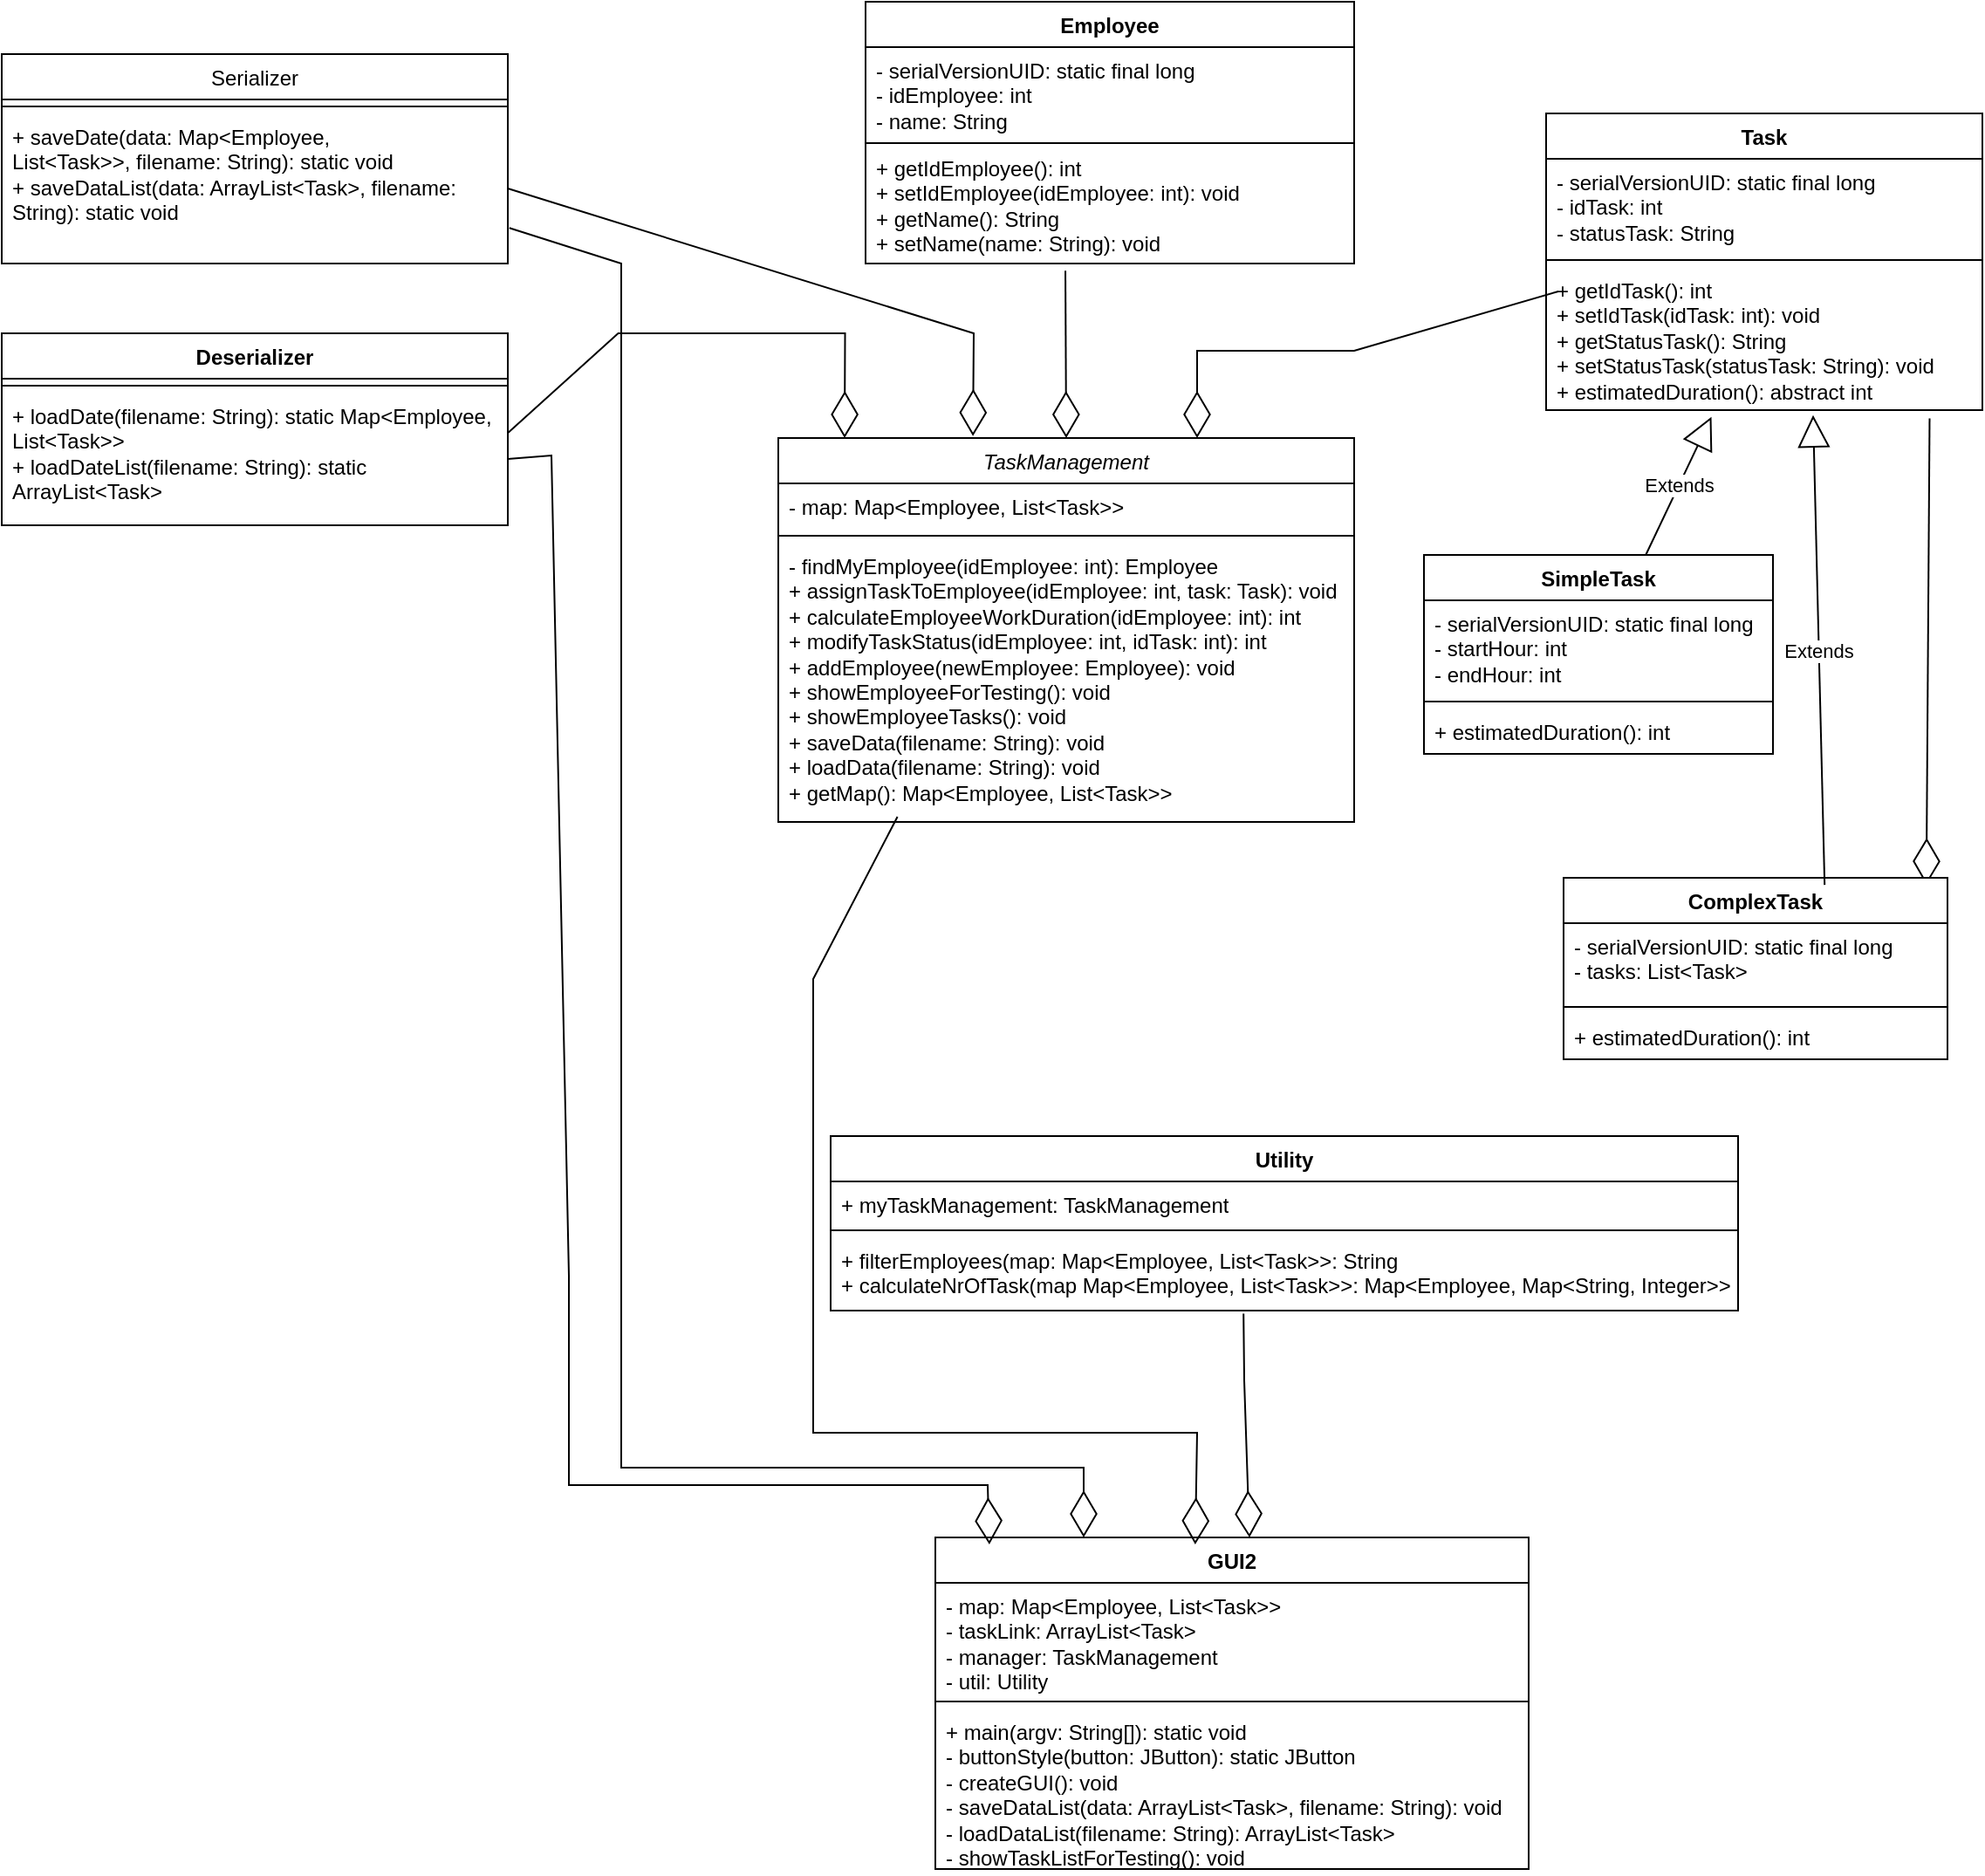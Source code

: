<mxfile version="26.0.16">
  <diagram id="C5RBs43oDa-KdzZeNtuy" name="Page-1">
    <mxGraphModel dx="3407" dy="1242" grid="1" gridSize="10" guides="1" tooltips="1" connect="1" arrows="1" fold="1" page="1" pageScale="1" pageWidth="827" pageHeight="1169" math="0" shadow="0">
      <root>
        <mxCell id="WIyWlLk6GJQsqaUBKTNV-0" />
        <mxCell id="WIyWlLk6GJQsqaUBKTNV-1" parent="WIyWlLk6GJQsqaUBKTNV-0" />
        <mxCell id="jOTStDrdnAr4XDDwOlqm-7" value="&lt;span style=&quot;font-style: italic; font-weight: 400; text-wrap-mode: nowrap;&quot;&gt;TaskManagement&lt;/span&gt;" style="swimlane;fontStyle=1;align=center;verticalAlign=top;childLayout=stackLayout;horizontal=1;startSize=26;horizontalStack=0;resizeParent=1;resizeParentMax=0;resizeLast=0;collapsible=1;marginBottom=0;whiteSpace=wrap;html=1;" parent="WIyWlLk6GJQsqaUBKTNV-1" vertex="1">
          <mxGeometry x="10" y="290" width="330" height="220" as="geometry" />
        </mxCell>
        <mxCell id="jOTStDrdnAr4XDDwOlqm-8" value="&lt;span style=&quot;text-wrap-mode: nowrap;&quot;&gt;- map: Map&amp;lt;Employee, List&amp;lt;Task&amp;gt;&amp;gt;&lt;/span&gt;" style="text;strokeColor=none;fillColor=none;align=left;verticalAlign=top;spacingLeft=4;spacingRight=4;overflow=hidden;rotatable=0;points=[[0,0.5],[1,0.5]];portConstraint=eastwest;whiteSpace=wrap;html=1;" parent="jOTStDrdnAr4XDDwOlqm-7" vertex="1">
          <mxGeometry y="26" width="330" height="26" as="geometry" />
        </mxCell>
        <mxCell id="jOTStDrdnAr4XDDwOlqm-9" value="" style="line;strokeWidth=1;fillColor=none;align=left;verticalAlign=middle;spacingTop=-1;spacingLeft=3;spacingRight=3;rotatable=0;labelPosition=right;points=[];portConstraint=eastwest;strokeColor=inherit;" parent="jOTStDrdnAr4XDDwOlqm-7" vertex="1">
          <mxGeometry y="52" width="330" height="8" as="geometry" />
        </mxCell>
        <mxCell id="jOTStDrdnAr4XDDwOlqm-10" value="&lt;div&gt;&lt;span style=&quot;text-wrap-mode: nowrap;&quot;&gt;- findMyEmployee(idEmployee: int): Employee&lt;/span&gt;&lt;span style=&quot;text-wrap-mode: nowrap;&quot;&gt;&lt;/span&gt;&lt;/div&gt;&lt;span style=&quot;text-wrap-mode: nowrap;&quot;&gt;+ assignTaskToEmployee(idEmployee: int, task: Task): void&lt;/span&gt;&lt;div&gt;&lt;span style=&quot;text-wrap-mode: nowrap;&quot;&gt;+ calculateEmployeeWorkDuration(idEmployee: int): int&lt;/span&gt;&lt;/div&gt;&lt;div&gt;&lt;span style=&quot;text-wrap-mode: nowrap;&quot;&gt;+ modifyTaskStatus(idEmployee: int, idTask: int): int&lt;/span&gt;&lt;/div&gt;&lt;div&gt;&lt;span style=&quot;text-wrap-mode: nowrap;&quot;&gt;+ addEmployee(newEmployee: Employee): void&lt;/span&gt;&lt;/div&gt;&lt;div&gt;&lt;span style=&quot;text-wrap-mode: nowrap;&quot;&gt;+ showEmployeeForTesting(): void&lt;/span&gt;&lt;/div&gt;&lt;div&gt;&lt;span style=&quot;text-wrap-mode: nowrap;&quot;&gt;+ showEmployeeTasks(): void&lt;/span&gt;&lt;/div&gt;&lt;div&gt;&lt;span style=&quot;text-wrap-mode: nowrap;&quot;&gt;+ saveData(filename: String): void&lt;/span&gt;&lt;/div&gt;&lt;div&gt;&lt;span style=&quot;text-wrap-mode: nowrap;&quot;&gt;+ loadData(filename: String): void&lt;/span&gt;&lt;/div&gt;&lt;div&gt;&lt;span style=&quot;text-wrap-mode: nowrap;&quot;&gt;+ getMap(): Map&amp;lt;Employee, List&amp;lt;Task&amp;gt;&amp;gt;&lt;br&gt;&lt;/span&gt;&lt;div&gt;&lt;br&gt;&lt;/div&gt;&lt;/div&gt;" style="text;strokeColor=none;fillColor=none;align=left;verticalAlign=top;spacingLeft=4;spacingRight=4;overflow=hidden;rotatable=0;points=[[0,0.5],[1,0.5]];portConstraint=eastwest;whiteSpace=wrap;html=1;" parent="jOTStDrdnAr4XDDwOlqm-7" vertex="1">
          <mxGeometry y="60" width="330" height="160" as="geometry" />
        </mxCell>
        <mxCell id="ggE4jpjjUfrEb2Iwbw9e-0" value="Employee" style="swimlane;fontStyle=1;align=center;verticalAlign=top;childLayout=stackLayout;horizontal=1;startSize=26;horizontalStack=0;resizeParent=1;resizeParentMax=0;resizeLast=0;collapsible=1;marginBottom=0;whiteSpace=wrap;html=1;" parent="WIyWlLk6GJQsqaUBKTNV-1" vertex="1">
          <mxGeometry x="60" y="40" width="280" height="150" as="geometry" />
        </mxCell>
        <mxCell id="ggE4jpjjUfrEb2Iwbw9e-1" value="- serialVersionUID: static final long&lt;div&gt;- idEmployee: int&lt;/div&gt;&lt;div&gt;- name: String&lt;/div&gt;" style="text;strokeColor=none;fillColor=none;align=left;verticalAlign=top;spacingLeft=4;spacingRight=4;overflow=hidden;rotatable=0;points=[[0,0.5],[1,0.5]];portConstraint=eastwest;whiteSpace=wrap;html=1;" parent="ggE4jpjjUfrEb2Iwbw9e-0" vertex="1">
          <mxGeometry y="26" width="280" height="54" as="geometry" />
        </mxCell>
        <mxCell id="ggE4jpjjUfrEb2Iwbw9e-2" value="" style="line;strokeWidth=1;fillColor=none;align=left;verticalAlign=middle;spacingTop=-1;spacingLeft=3;spacingRight=3;rotatable=0;labelPosition=right;points=[];portConstraint=eastwest;strokeColor=inherit;" parent="ggE4jpjjUfrEb2Iwbw9e-0" vertex="1">
          <mxGeometry y="80" width="280" height="2" as="geometry" />
        </mxCell>
        <mxCell id="ggE4jpjjUfrEb2Iwbw9e-3" value="+ getIdEmployee(): int&lt;div&gt;+ setIdEmployee(idEmployee: int): void&lt;/div&gt;&lt;div&gt;+ getName(): String&lt;/div&gt;&lt;div&gt;+ setName(name: String): void&lt;/div&gt;" style="text;strokeColor=none;fillColor=none;align=left;verticalAlign=top;spacingLeft=4;spacingRight=4;overflow=hidden;rotatable=0;points=[[0,0.5],[1,0.5]];portConstraint=eastwest;whiteSpace=wrap;html=1;" parent="ggE4jpjjUfrEb2Iwbw9e-0" vertex="1">
          <mxGeometry y="82" width="280" height="68" as="geometry" />
        </mxCell>
        <mxCell id="ggE4jpjjUfrEb2Iwbw9e-4" value="" style="endArrow=diamondThin;endFill=0;endSize=24;html=1;rounded=0;exitX=0.409;exitY=1.061;exitDx=0;exitDy=0;exitPerimeter=0;entryX=0.5;entryY=0;entryDx=0;entryDy=0;" parent="WIyWlLk6GJQsqaUBKTNV-1" source="ggE4jpjjUfrEb2Iwbw9e-3" target="jOTStDrdnAr4XDDwOlqm-7" edge="1">
          <mxGeometry width="160" relative="1" as="geometry">
            <mxPoint x="380" y="160" as="sourcePoint" />
            <mxPoint x="530" y="170" as="targetPoint" />
            <Array as="points" />
          </mxGeometry>
        </mxCell>
        <mxCell id="ggE4jpjjUfrEb2Iwbw9e-6" value="Task" style="swimlane;fontStyle=1;align=center;verticalAlign=top;childLayout=stackLayout;horizontal=1;startSize=26;horizontalStack=0;resizeParent=1;resizeParentMax=0;resizeLast=0;collapsible=1;marginBottom=0;whiteSpace=wrap;html=1;" parent="WIyWlLk6GJQsqaUBKTNV-1" vertex="1">
          <mxGeometry x="450" y="104" width="250" height="170" as="geometry" />
        </mxCell>
        <mxCell id="ggE4jpjjUfrEb2Iwbw9e-7" value="- serialVersionUID: static final long&lt;br&gt;- idTask: int&lt;div&gt;- statusTask: String&lt;/div&gt;" style="text;strokeColor=none;fillColor=none;align=left;verticalAlign=top;spacingLeft=4;spacingRight=4;overflow=hidden;rotatable=0;points=[[0,0.5],[1,0.5]];portConstraint=eastwest;whiteSpace=wrap;html=1;" parent="ggE4jpjjUfrEb2Iwbw9e-6" vertex="1">
          <mxGeometry y="26" width="250" height="54" as="geometry" />
        </mxCell>
        <mxCell id="ggE4jpjjUfrEb2Iwbw9e-8" value="" style="line;strokeWidth=1;fillColor=none;align=left;verticalAlign=middle;spacingTop=-1;spacingLeft=3;spacingRight=3;rotatable=0;labelPosition=right;points=[];portConstraint=eastwest;strokeColor=inherit;" parent="ggE4jpjjUfrEb2Iwbw9e-6" vertex="1">
          <mxGeometry y="80" width="250" height="8" as="geometry" />
        </mxCell>
        <mxCell id="ggE4jpjjUfrEb2Iwbw9e-9" value="+ getIdTask(): int&lt;div&gt;+ setIdTask(idTask: int): void&lt;/div&gt;&lt;div&gt;+ getStatusTask(): String&lt;/div&gt;&lt;div&gt;+ setStatusTask(statusTask: String): void&lt;/div&gt;&lt;div&gt;+ estimatedDuration(): abstract int&lt;/div&gt;" style="text;strokeColor=none;fillColor=none;align=left;verticalAlign=top;spacingLeft=4;spacingRight=4;overflow=hidden;rotatable=0;points=[[0,0.5],[1,0.5]];portConstraint=eastwest;whiteSpace=wrap;html=1;" parent="ggE4jpjjUfrEb2Iwbw9e-6" vertex="1">
          <mxGeometry y="88" width="250" height="82" as="geometry" />
        </mxCell>
        <mxCell id="ggE4jpjjUfrEb2Iwbw9e-10" value="" style="endArrow=diamondThin;endFill=0;endSize=24;html=1;rounded=0;exitX=0.879;exitY=1.058;exitDx=0;exitDy=0;exitPerimeter=0;entryX=0.945;entryY=0.039;entryDx=0;entryDy=0;entryPerimeter=0;" parent="WIyWlLk6GJQsqaUBKTNV-1" source="ggE4jpjjUfrEb2Iwbw9e-9" target="ggE4jpjjUfrEb2Iwbw9e-16" edge="1">
          <mxGeometry width="160" relative="1" as="geometry">
            <mxPoint x="714.1" y="429.996" as="sourcePoint" />
            <mxPoint x="510" y="524.06" as="targetPoint" />
          </mxGeometry>
        </mxCell>
        <mxCell id="ggE4jpjjUfrEb2Iwbw9e-11" value="SimpleTask" style="swimlane;fontStyle=1;align=center;verticalAlign=top;childLayout=stackLayout;horizontal=1;startSize=26;horizontalStack=0;resizeParent=1;resizeParentMax=0;resizeLast=0;collapsible=1;marginBottom=0;whiteSpace=wrap;html=1;" parent="WIyWlLk6GJQsqaUBKTNV-1" vertex="1">
          <mxGeometry x="380" y="357" width="200" height="114" as="geometry" />
        </mxCell>
        <mxCell id="ggE4jpjjUfrEb2Iwbw9e-12" value="- serialVersionUID: static final long&lt;br&gt;- startHour: int&lt;div&gt;- endHour: int&lt;/div&gt;" style="text;strokeColor=none;fillColor=none;align=left;verticalAlign=top;spacingLeft=4;spacingRight=4;overflow=hidden;rotatable=0;points=[[0,0.5],[1,0.5]];portConstraint=eastwest;whiteSpace=wrap;html=1;" parent="ggE4jpjjUfrEb2Iwbw9e-11" vertex="1">
          <mxGeometry y="26" width="200" height="54" as="geometry" />
        </mxCell>
        <mxCell id="ggE4jpjjUfrEb2Iwbw9e-13" value="" style="line;strokeWidth=1;fillColor=none;align=left;verticalAlign=middle;spacingTop=-1;spacingLeft=3;spacingRight=3;rotatable=0;labelPosition=right;points=[];portConstraint=eastwest;strokeColor=inherit;" parent="ggE4jpjjUfrEb2Iwbw9e-11" vertex="1">
          <mxGeometry y="80" width="200" height="8" as="geometry" />
        </mxCell>
        <mxCell id="ggE4jpjjUfrEb2Iwbw9e-14" value="+ estimatedDuration(): int" style="text;strokeColor=none;fillColor=none;align=left;verticalAlign=top;spacingLeft=4;spacingRight=4;overflow=hidden;rotatable=0;points=[[0,0.5],[1,0.5]];portConstraint=eastwest;whiteSpace=wrap;html=1;" parent="ggE4jpjjUfrEb2Iwbw9e-11" vertex="1">
          <mxGeometry y="88" width="200" height="26" as="geometry" />
        </mxCell>
        <mxCell id="ggE4jpjjUfrEb2Iwbw9e-16" value="ComplexTask" style="swimlane;fontStyle=1;align=center;verticalAlign=top;childLayout=stackLayout;horizontal=1;startSize=26;horizontalStack=0;resizeParent=1;resizeParentMax=0;resizeLast=0;collapsible=1;marginBottom=0;whiteSpace=wrap;html=1;" parent="WIyWlLk6GJQsqaUBKTNV-1" vertex="1">
          <mxGeometry x="460" y="542" width="220" height="104" as="geometry" />
        </mxCell>
        <mxCell id="ggE4jpjjUfrEb2Iwbw9e-17" value="- serialVersionUID: static final long&lt;div&gt;- tasks: List&amp;lt;Task&amp;gt;&lt;/div&gt;" style="text;strokeColor=none;fillColor=none;align=left;verticalAlign=top;spacingLeft=4;spacingRight=4;overflow=hidden;rotatable=0;points=[[0,0.5],[1,0.5]];portConstraint=eastwest;whiteSpace=wrap;html=1;" parent="ggE4jpjjUfrEb2Iwbw9e-16" vertex="1">
          <mxGeometry y="26" width="220" height="44" as="geometry" />
        </mxCell>
        <mxCell id="ggE4jpjjUfrEb2Iwbw9e-18" value="" style="line;strokeWidth=1;fillColor=none;align=left;verticalAlign=middle;spacingTop=-1;spacingLeft=3;spacingRight=3;rotatable=0;labelPosition=right;points=[];portConstraint=eastwest;strokeColor=inherit;" parent="ggE4jpjjUfrEb2Iwbw9e-16" vertex="1">
          <mxGeometry y="70" width="220" height="8" as="geometry" />
        </mxCell>
        <mxCell id="ggE4jpjjUfrEb2Iwbw9e-19" value="+ estimatedDuration(): int" style="text;strokeColor=none;fillColor=none;align=left;verticalAlign=top;spacingLeft=4;spacingRight=4;overflow=hidden;rotatable=0;points=[[0,0.5],[1,0.5]];portConstraint=eastwest;whiteSpace=wrap;html=1;" parent="ggE4jpjjUfrEb2Iwbw9e-16" vertex="1">
          <mxGeometry y="78" width="220" height="26" as="geometry" />
        </mxCell>
        <mxCell id="ggE4jpjjUfrEb2Iwbw9e-20" value="" style="endArrow=diamondThin;endFill=0;endSize=24;html=1;rounded=0;exitX=-0.013;exitY=0.048;exitDx=0;exitDy=0;exitPerimeter=0;" parent="WIyWlLk6GJQsqaUBKTNV-1" edge="1">
          <mxGeometry width="160" relative="1" as="geometry">
            <mxPoint x="457" y="206" as="sourcePoint" />
            <mxPoint x="250" y="290" as="targetPoint" />
            <Array as="points">
              <mxPoint x="340" y="240" />
              <mxPoint x="250" y="240" />
            </Array>
          </mxGeometry>
        </mxCell>
        <mxCell id="ggE4jpjjUfrEb2Iwbw9e-21" value="Extends" style="endArrow=block;endSize=16;endFill=0;html=1;rounded=0;entryX=0.379;entryY=1.047;entryDx=0;entryDy=0;entryPerimeter=0;" parent="WIyWlLk6GJQsqaUBKTNV-1" source="ggE4jpjjUfrEb2Iwbw9e-11" target="ggE4jpjjUfrEb2Iwbw9e-9" edge="1">
          <mxGeometry width="160" relative="1" as="geometry">
            <mxPoint x="280" y="585" as="sourcePoint" />
            <mxPoint x="440" y="585" as="targetPoint" />
          </mxGeometry>
        </mxCell>
        <mxCell id="ggE4jpjjUfrEb2Iwbw9e-22" value="Extends" style="endArrow=block;endSize=16;endFill=0;html=1;rounded=0;entryX=0.612;entryY=1.035;entryDx=0;entryDy=0;entryPerimeter=0;exitX=0.68;exitY=0.039;exitDx=0;exitDy=0;exitPerimeter=0;" parent="WIyWlLk6GJQsqaUBKTNV-1" source="ggE4jpjjUfrEb2Iwbw9e-16" target="ggE4jpjjUfrEb2Iwbw9e-9" edge="1">
          <mxGeometry width="160" relative="1" as="geometry">
            <mxPoint x="580" y="389" as="sourcePoint" />
            <mxPoint x="618" y="310" as="targetPoint" />
          </mxGeometry>
        </mxCell>
        <mxCell id="ggE4jpjjUfrEb2Iwbw9e-23" value="Utility" style="swimlane;fontStyle=1;align=center;verticalAlign=top;childLayout=stackLayout;horizontal=1;startSize=26;horizontalStack=0;resizeParent=1;resizeParentMax=0;resizeLast=0;collapsible=1;marginBottom=0;whiteSpace=wrap;html=1;" parent="WIyWlLk6GJQsqaUBKTNV-1" vertex="1">
          <mxGeometry x="40" y="690" width="520" height="100" as="geometry" />
        </mxCell>
        <mxCell id="ggE4jpjjUfrEb2Iwbw9e-24" value="+ myTaskManagement: TaskManagement" style="text;strokeColor=none;fillColor=none;align=left;verticalAlign=top;spacingLeft=4;spacingRight=4;overflow=hidden;rotatable=0;points=[[0,0.5],[1,0.5]];portConstraint=eastwest;whiteSpace=wrap;html=1;" parent="ggE4jpjjUfrEb2Iwbw9e-23" vertex="1">
          <mxGeometry y="26" width="520" height="24" as="geometry" />
        </mxCell>
        <mxCell id="ggE4jpjjUfrEb2Iwbw9e-25" value="" style="line;strokeWidth=1;fillColor=none;align=left;verticalAlign=middle;spacingTop=-1;spacingLeft=3;spacingRight=3;rotatable=0;labelPosition=right;points=[];portConstraint=eastwest;strokeColor=inherit;" parent="ggE4jpjjUfrEb2Iwbw9e-23" vertex="1">
          <mxGeometry y="50" width="520" height="8" as="geometry" />
        </mxCell>
        <mxCell id="ggE4jpjjUfrEb2Iwbw9e-26" value="+ filterEmployees(map: Map&amp;lt;Employee, List&amp;lt;Task&amp;gt;&amp;gt;: String&lt;div&gt;+ calculateNrOfTask(map Map&amp;lt;Employee, List&amp;lt;Task&amp;gt;&amp;gt;: Map&amp;lt;Employee, Map&amp;lt;String, Integer&amp;gt;&amp;gt;&lt;/div&gt;" style="text;strokeColor=none;fillColor=none;align=left;verticalAlign=top;spacingLeft=4;spacingRight=4;overflow=hidden;rotatable=0;points=[[0,0.5],[1,0.5]];portConstraint=eastwest;whiteSpace=wrap;html=1;" parent="ggE4jpjjUfrEb2Iwbw9e-23" vertex="1">
          <mxGeometry y="58" width="520" height="42" as="geometry" />
        </mxCell>
        <mxCell id="ggE4jpjjUfrEb2Iwbw9e-27" value="GUI2" style="swimlane;fontStyle=1;align=center;verticalAlign=top;childLayout=stackLayout;horizontal=1;startSize=26;horizontalStack=0;resizeParent=1;resizeParentMax=0;resizeLast=0;collapsible=1;marginBottom=0;whiteSpace=wrap;html=1;" parent="WIyWlLk6GJQsqaUBKTNV-1" vertex="1">
          <mxGeometry x="100" y="920" width="340" height="190" as="geometry" />
        </mxCell>
        <mxCell id="ggE4jpjjUfrEb2Iwbw9e-28" value="- map: Map&amp;lt;Employee, List&amp;lt;Task&amp;gt;&amp;gt;&lt;div&gt;- taskLink: ArrayList&amp;lt;Task&amp;gt;&lt;/div&gt;&lt;div&gt;- manager: TaskManagement&lt;/div&gt;&lt;div&gt;- util: Utility&lt;/div&gt;" style="text;strokeColor=none;fillColor=none;align=left;verticalAlign=top;spacingLeft=4;spacingRight=4;overflow=hidden;rotatable=0;points=[[0,0.5],[1,0.5]];portConstraint=eastwest;whiteSpace=wrap;html=1;" parent="ggE4jpjjUfrEb2Iwbw9e-27" vertex="1">
          <mxGeometry y="26" width="340" height="64" as="geometry" />
        </mxCell>
        <mxCell id="ggE4jpjjUfrEb2Iwbw9e-29" value="" style="line;strokeWidth=1;fillColor=none;align=left;verticalAlign=middle;spacingTop=-1;spacingLeft=3;spacingRight=3;rotatable=0;labelPosition=right;points=[];portConstraint=eastwest;strokeColor=inherit;" parent="ggE4jpjjUfrEb2Iwbw9e-27" vertex="1">
          <mxGeometry y="90" width="340" height="8" as="geometry" />
        </mxCell>
        <mxCell id="ggE4jpjjUfrEb2Iwbw9e-30" value="+ main(argv: String[]): static void&lt;div&gt;- buttonStyle(button: JButton): static JButton&lt;/div&gt;&lt;div&gt;- createGUI(): void&lt;/div&gt;&lt;div&gt;- saveDataList(data: ArrayList&amp;lt;Task&amp;gt;, filename: String): void&lt;/div&gt;&lt;div&gt;- loadDataList(filename: String): ArrayList&amp;lt;Task&amp;gt;&lt;/div&gt;&lt;div&gt;- showTaskListForTesting(): void&lt;/div&gt;&lt;div&gt;&lt;br&gt;&lt;/div&gt;" style="text;strokeColor=none;fillColor=none;align=left;verticalAlign=top;spacingLeft=4;spacingRight=4;overflow=hidden;rotatable=0;points=[[0,0.5],[1,0.5]];portConstraint=eastwest;whiteSpace=wrap;html=1;" parent="ggE4jpjjUfrEb2Iwbw9e-27" vertex="1">
          <mxGeometry y="98" width="340" height="92" as="geometry" />
        </mxCell>
        <mxCell id="ggE4jpjjUfrEb2Iwbw9e-31" value="" style="endArrow=diamondThin;endFill=0;endSize=24;html=1;rounded=0;entryX=0.438;entryY=0.021;entryDx=0;entryDy=0;exitX=0.207;exitY=0.981;exitDx=0;exitDy=0;exitPerimeter=0;entryPerimeter=0;" parent="WIyWlLk6GJQsqaUBKTNV-1" source="jOTStDrdnAr4XDDwOlqm-10" target="ggE4jpjjUfrEb2Iwbw9e-27" edge="1">
          <mxGeometry width="160" relative="1" as="geometry">
            <mxPoint x="180" y="690" as="sourcePoint" />
            <mxPoint x="340" y="690" as="targetPoint" />
            <Array as="points">
              <mxPoint x="30" y="600" />
              <mxPoint x="30" y="860" />
              <mxPoint x="250" y="860" />
            </Array>
          </mxGeometry>
        </mxCell>
        <mxCell id="ggE4jpjjUfrEb2Iwbw9e-32" value="" style="endArrow=diamondThin;endFill=0;endSize=24;html=1;rounded=0;exitX=0.455;exitY=1.043;exitDx=0;exitDy=0;exitPerimeter=0;" parent="WIyWlLk6GJQsqaUBKTNV-1" source="ggE4jpjjUfrEb2Iwbw9e-26" edge="1">
          <mxGeometry width="160" relative="1" as="geometry">
            <mxPoint x="88" y="517" as="sourcePoint" />
            <mxPoint x="280" y="920" as="targetPoint" />
            <Array as="points">
              <mxPoint x="277" y="830" />
            </Array>
          </mxGeometry>
        </mxCell>
        <mxCell id="ggE4jpjjUfrEb2Iwbw9e-37" value="&lt;span style=&quot;font-weight: 400;&quot;&gt;Serializer&lt;/span&gt;" style="swimlane;fontStyle=1;align=center;verticalAlign=top;childLayout=stackLayout;horizontal=1;startSize=26;horizontalStack=0;resizeParent=1;resizeParentMax=0;resizeLast=0;collapsible=1;marginBottom=0;whiteSpace=wrap;html=1;" parent="WIyWlLk6GJQsqaUBKTNV-1" vertex="1">
          <mxGeometry x="-435" y="70" width="290" height="120" as="geometry" />
        </mxCell>
        <mxCell id="ggE4jpjjUfrEb2Iwbw9e-39" value="" style="line;strokeWidth=1;fillColor=none;align=left;verticalAlign=middle;spacingTop=-1;spacingLeft=3;spacingRight=3;rotatable=0;labelPosition=right;points=[];portConstraint=eastwest;strokeColor=inherit;" parent="ggE4jpjjUfrEb2Iwbw9e-37" vertex="1">
          <mxGeometry y="26" width="290" height="8" as="geometry" />
        </mxCell>
        <mxCell id="ggE4jpjjUfrEb2Iwbw9e-40" value="+ saveDate(data: Map&amp;lt;Employee, List&amp;lt;Task&amp;gt;&amp;gt;,&amp;nbsp;&lt;span style=&quot;background-color: transparent; color: light-dark(rgb(0, 0, 0), rgb(255, 255, 255));&quot;&gt;filename: String): static void&lt;/span&gt;&lt;div&gt;+ saveDataList(data: ArrayList&amp;lt;Task&amp;gt;, filename: String): static void&lt;/div&gt;" style="text;strokeColor=none;fillColor=none;align=left;verticalAlign=top;spacingLeft=4;spacingRight=4;overflow=hidden;rotatable=0;points=[[0,0.5],[1,0.5]];portConstraint=eastwest;whiteSpace=wrap;html=1;" parent="ggE4jpjjUfrEb2Iwbw9e-37" vertex="1">
          <mxGeometry y="34" width="290" height="86" as="geometry" />
        </mxCell>
        <mxCell id="ggE4jpjjUfrEb2Iwbw9e-41" value="Deserializer" style="swimlane;fontStyle=1;align=center;verticalAlign=top;childLayout=stackLayout;horizontal=1;startSize=26;horizontalStack=0;resizeParent=1;resizeParentMax=0;resizeLast=0;collapsible=1;marginBottom=0;whiteSpace=wrap;html=1;" parent="WIyWlLk6GJQsqaUBKTNV-1" vertex="1">
          <mxGeometry x="-435" y="230" width="290" height="110" as="geometry" />
        </mxCell>
        <mxCell id="ggE4jpjjUfrEb2Iwbw9e-43" value="" style="line;strokeWidth=1;fillColor=none;align=left;verticalAlign=middle;spacingTop=-1;spacingLeft=3;spacingRight=3;rotatable=0;labelPosition=right;points=[];portConstraint=eastwest;strokeColor=inherit;" parent="ggE4jpjjUfrEb2Iwbw9e-41" vertex="1">
          <mxGeometry y="26" width="290" height="8" as="geometry" />
        </mxCell>
        <mxCell id="ggE4jpjjUfrEb2Iwbw9e-44" value="+ loadDate(filename: String): static Map&amp;lt;Employee, List&amp;lt;Task&amp;gt;&amp;gt;&lt;div&gt;&lt;div&gt;+ loadDateList(filename: String): static ArrayList&amp;lt;Task&amp;gt;&lt;/div&gt;&lt;/div&gt;" style="text;strokeColor=none;fillColor=none;align=left;verticalAlign=top;spacingLeft=4;spacingRight=4;overflow=hidden;rotatable=0;points=[[0,0.5],[1,0.5]];portConstraint=eastwest;whiteSpace=wrap;html=1;" parent="ggE4jpjjUfrEb2Iwbw9e-41" vertex="1">
          <mxGeometry y="34" width="290" height="76" as="geometry" />
        </mxCell>
        <mxCell id="AYocPArRzy9jNRolPfE6-0" value="" style="endArrow=diamondThin;endFill=0;endSize=24;html=1;rounded=0;exitX=1;exitY=0.5;exitDx=0;exitDy=0;entryX=0.338;entryY=-0.005;entryDx=0;entryDy=0;entryPerimeter=0;" edge="1" parent="WIyWlLk6GJQsqaUBKTNV-1" source="ggE4jpjjUfrEb2Iwbw9e-40" target="jOTStDrdnAr4XDDwOlqm-7">
          <mxGeometry width="160" relative="1" as="geometry">
            <mxPoint x="-90" y="141" as="sourcePoint" />
            <mxPoint x="-90" y="237" as="targetPoint" />
            <Array as="points">
              <mxPoint x="122" y="230" />
            </Array>
          </mxGeometry>
        </mxCell>
        <mxCell id="AYocPArRzy9jNRolPfE6-1" value="" style="endArrow=diamondThin;endFill=0;endSize=24;html=1;rounded=0;exitX=1.006;exitY=0.305;exitDx=0;exitDy=0;exitPerimeter=0;" edge="1" parent="WIyWlLk6GJQsqaUBKTNV-1">
          <mxGeometry width="160" relative="1" as="geometry">
            <mxPoint x="-145" y="287.18" as="sourcePoint" />
            <mxPoint x="48" y="290" as="targetPoint" />
            <Array as="points">
              <mxPoint x="-81.74" y="230" />
              <mxPoint x="48.26" y="230" />
            </Array>
          </mxGeometry>
        </mxCell>
        <mxCell id="AYocPArRzy9jNRolPfE6-2" value="" style="endArrow=diamondThin;endFill=0;endSize=24;html=1;rounded=0;exitX=1.003;exitY=0.763;exitDx=0;exitDy=0;exitPerimeter=0;entryX=0.25;entryY=0;entryDx=0;entryDy=0;" edge="1" parent="WIyWlLk6GJQsqaUBKTNV-1" source="ggE4jpjjUfrEb2Iwbw9e-40" target="ggE4jpjjUfrEb2Iwbw9e-27">
          <mxGeometry width="160" relative="1" as="geometry">
            <mxPoint x="205" y="224" as="sourcePoint" />
            <mxPoint x="-80" y="900" as="targetPoint" />
            <Array as="points">
              <mxPoint x="-80" y="190" />
              <mxPoint x="-80" y="880" />
              <mxPoint x="185" y="880" />
            </Array>
          </mxGeometry>
        </mxCell>
        <mxCell id="AYocPArRzy9jNRolPfE6-3" value="" style="endArrow=diamondThin;endFill=0;endSize=24;html=1;rounded=0;exitX=1;exitY=0.5;exitDx=0;exitDy=0;entryX=0.091;entryY=0.021;entryDx=0;entryDy=0;entryPerimeter=0;" edge="1" parent="WIyWlLk6GJQsqaUBKTNV-1" source="ggE4jpjjUfrEb2Iwbw9e-44" target="ggE4jpjjUfrEb2Iwbw9e-27">
          <mxGeometry width="160" relative="1" as="geometry">
            <mxPoint x="215" y="234" as="sourcePoint" />
            <mxPoint x="215" y="330" as="targetPoint" />
            <Array as="points">
              <mxPoint x="-120" y="300" />
              <mxPoint x="-110" y="770" />
              <mxPoint x="-110" y="890" />
              <mxPoint x="130" y="890" />
            </Array>
          </mxGeometry>
        </mxCell>
      </root>
    </mxGraphModel>
  </diagram>
</mxfile>
